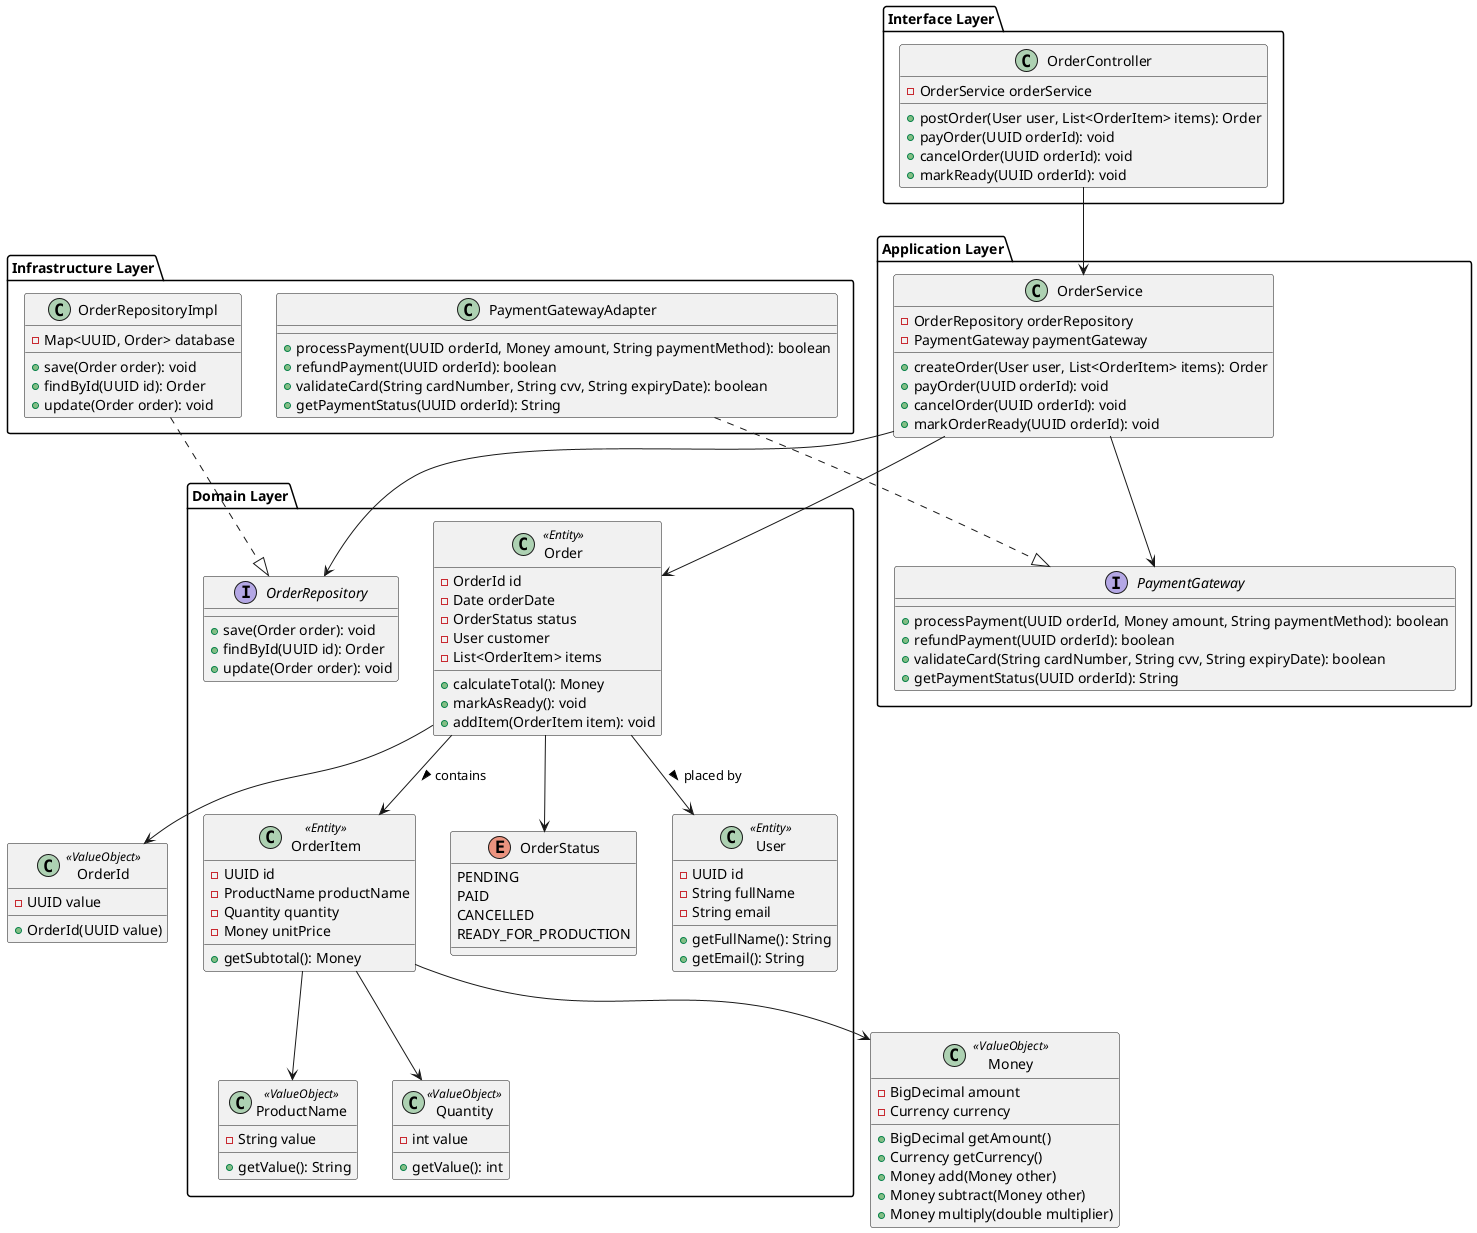 @startuml
' =============================
' DOMAIN LAYER
' =============================

class OrderId <<ValueObject>> {
    - UUID value
  + OrderId(UUID value)
}

 class Money <<ValueObject>> {
      - BigDecimal amount
      - Currency currency
      + BigDecimal getAmount()
      + Currency getCurrency()
      + Money add(Money other)
      + Money subtract(Money other)
      + Money multiply(double multiplier)
    }

package "Domain Layer" {

  class Order <<Entity>> {
    - OrderId id
    - Date orderDate
    - OrderStatus status
    - User customer
    - List<OrderItem> items
    + calculateTotal(): Money
    + markAsReady(): void
    + addItem(OrderItem item): void
  }

  Order --> OrderId

  class OrderItem <<Entity>> {
    - UUID id
    - ProductName productName
    - Quantity quantity
    - Money unitPrice
    + getSubtotal(): Money
  }

  enum OrderStatus {
    PENDING
    PAID
    CANCELLED
    READY_FOR_PRODUCTION
  }

  interface OrderRepository {
    + save(Order order): void
    + findById(UUID id): Order
    + update(Order order): void
  }

  class Quantity <<ValueObject>> {
    - int value
    + getValue(): int
  }

  class ProductName <<ValueObject>> {
    - String value
    + getValue(): String
  }

  class User <<Entity>> {
    - UUID id
    - String fullName
    - String email
    + getFullName(): String
    + getEmail(): String
  }

  Order --> OrderItem : contains >
  Order --> OrderStatus
  Order --> User : placed by >
  OrderItem --> Money
  OrderItem --> Quantity
  OrderItem --> ProductName
}

' =============================
' APPLICATION LAYER
' =============================


package "Application Layer" {

  interface PaymentGateway {
    + processPayment(UUID orderId, Money amount, String paymentMethod): boolean
    + refundPayment(UUID orderId): boolean
    + validateCard(String cardNumber, String cvv, String expiryDate): boolean
    + getPaymentStatus(UUID orderId): String
  }

  class OrderService {
    - OrderRepository orderRepository
    - PaymentGateway paymentGateway
    + createOrder(User user, List<OrderItem> items): Order
    + payOrder(UUID orderId): void
    + cancelOrder(UUID orderId): void
    + markOrderReady(UUID orderId): void
  }

  OrderService --> Order
  OrderService --> OrderRepository
  OrderService --> PaymentGateway
}

' =============================
' INFRASTRUCTURE LAYER
' =============================
package "Infrastructure Layer" {

  class OrderRepositoryImpl {
    - Map<UUID, Order> database
    + save(Order order): void
    + findById(UUID id): Order
    + update(Order order): void
  }

  class PaymentGatewayAdapter {
    + processPayment(UUID orderId, Money amount, String paymentMethod): boolean
    + refundPayment(UUID orderId): boolean
    + validateCard(String cardNumber, String cvv, String expiryDate): boolean
    + getPaymentStatus(UUID orderId): String
  }

  OrderRepositoryImpl ..|> OrderRepository
  PaymentGatewayAdapter ..|> PaymentGateway
}

' =============================
' INTERFACE LAYER
' =============================
package "Interface Layer" {

  class OrderController {
    - OrderService orderService
    + postOrder(User user, List<OrderItem> items): Order
    + payOrder(UUID orderId): void
    + cancelOrder(UUID orderId): void
    + markReady(UUID orderId): void
  }

  OrderController --> OrderService
}
@enduml
